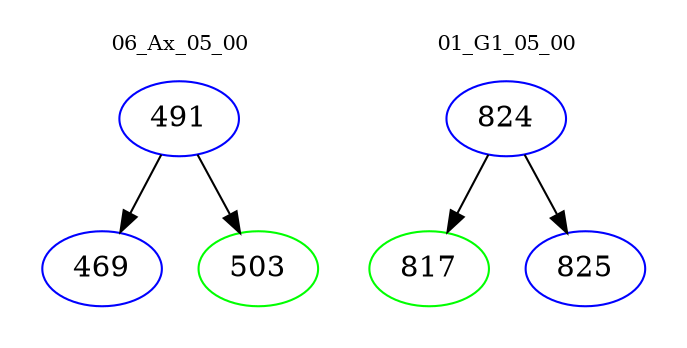 digraph{
subgraph cluster_0 {
color = white
label = "06_Ax_05_00";
fontsize=10;
T0_491 [label="491", color="blue"]
T0_491 -> T0_469 [color="black"]
T0_469 [label="469", color="blue"]
T0_491 -> T0_503 [color="black"]
T0_503 [label="503", color="green"]
}
subgraph cluster_1 {
color = white
label = "01_G1_05_00";
fontsize=10;
T1_824 [label="824", color="blue"]
T1_824 -> T1_817 [color="black"]
T1_817 [label="817", color="green"]
T1_824 -> T1_825 [color="black"]
T1_825 [label="825", color="blue"]
}
}
